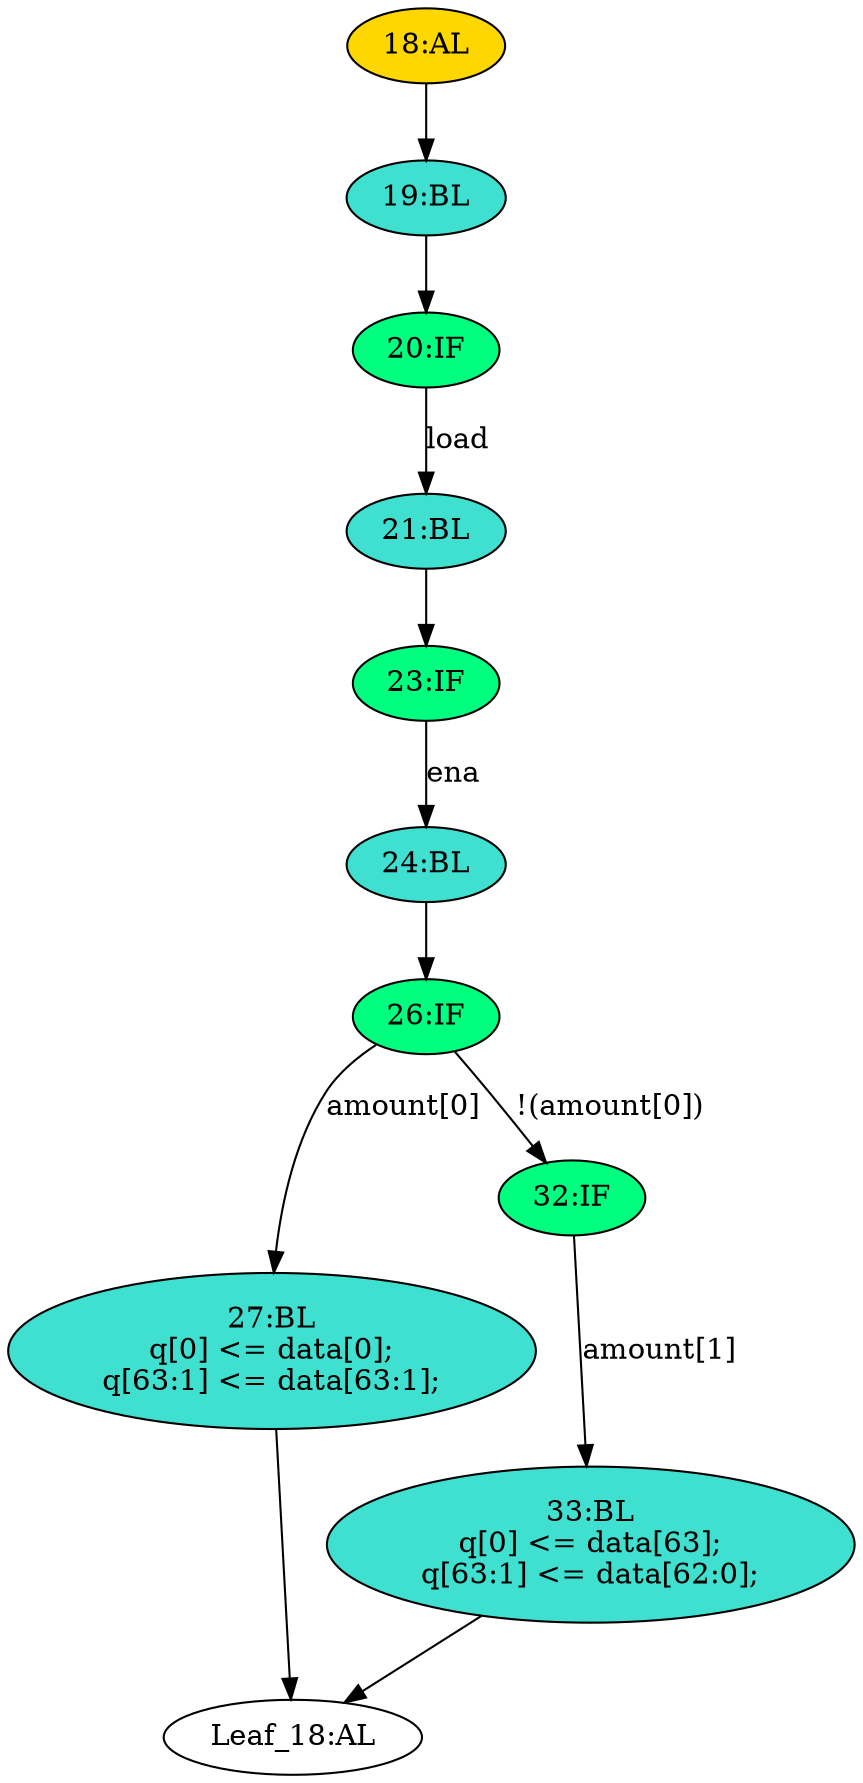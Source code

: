 strict digraph "" {
	node [label="\N"];
	"23:IF"	[ast="<pyverilog.vparser.ast.IfStatement object at 0x7f5de0317a10>",
		fillcolor=springgreen,
		label="23:IF",
		statements="[]",
		style=filled,
		typ=IfStatement];
	"24:BL"	[ast="<pyverilog.vparser.ast.Block object at 0x7f5de0317d50>",
		fillcolor=turquoise,
		label="24:BL",
		statements="[]",
		style=filled,
		typ=Block];
	"23:IF" -> "24:BL"	[cond="['ena']",
		label=ena,
		lineno=23];
	"19:BL"	[ast="<pyverilog.vparser.ast.Block object at 0x7f5de0300ad0>",
		fillcolor=turquoise,
		label="19:BL",
		statements="[]",
		style=filled,
		typ=Block];
	"20:IF"	[ast="<pyverilog.vparser.ast.IfStatement object at 0x7f5de0300b10>",
		fillcolor=springgreen,
		label="20:IF",
		statements="[]",
		style=filled,
		typ=IfStatement];
	"19:BL" -> "20:IF"	[cond="[]",
		lineno=None];
	"21:BL"	[ast="<pyverilog.vparser.ast.Block object at 0x7f5de0300b50>",
		fillcolor=turquoise,
		label="21:BL",
		statements="[]",
		style=filled,
		typ=Block];
	"21:BL" -> "23:IF"	[cond="[]",
		lineno=None];
	"Leaf_18:AL"	[def_var="['q']",
		label="Leaf_18:AL"];
	"26:IF"	[ast="<pyverilog.vparser.ast.IfStatement object at 0x7f5de0317d90>",
		fillcolor=springgreen,
		label="26:IF",
		statements="[]",
		style=filled,
		typ=IfStatement];
	"24:BL" -> "26:IF"	[cond="[]",
		lineno=None];
	"20:IF" -> "21:BL"	[cond="['load']",
		label=load,
		lineno=20];
	"27:BL"	[ast="<pyverilog.vparser.ast.Block object at 0x7f5de0300490>",
		fillcolor=turquoise,
		label="27:BL
q[0] <= data[0];
q[63:1] <= data[63:1];",
		statements="[<pyverilog.vparser.ast.NonblockingSubstitution object at 0x7f5de03004d0>, <pyverilog.vparser.ast.NonblockingSubstitution object \
at 0x7f5de0300710>]",
		style=filled,
		typ=Block];
	"27:BL" -> "Leaf_18:AL"	[cond="[]",
		lineno=None];
	"33:BL"	[ast="<pyverilog.vparser.ast.Block object at 0x7f5de0317e10>",
		fillcolor=turquoise,
		label="33:BL
q[0] <= data[63];
q[63:1] <= data[62:0];",
		statements="[<pyverilog.vparser.ast.NonblockingSubstitution object at 0x7f5de0317e50>, <pyverilog.vparser.ast.NonblockingSubstitution object \
at 0x7f5de0300110>]",
		style=filled,
		typ=Block];
	"33:BL" -> "Leaf_18:AL"	[cond="[]",
		lineno=None];
	"26:IF" -> "27:BL"	[cond="['amount']",
		label="amount[0]",
		lineno=26];
	"32:IF"	[ast="<pyverilog.vparser.ast.IfStatement object at 0x7f5de0317dd0>",
		fillcolor=springgreen,
		label="32:IF",
		statements="[]",
		style=filled,
		typ=IfStatement];
	"26:IF" -> "32:IF"	[cond="['amount']",
		label="!(amount[0])",
		lineno=26];
	"18:AL"	[ast="<pyverilog.vparser.ast.Always object at 0x7f5de0300c10>",
		clk_sens=True,
		fillcolor=gold,
		label="18:AL",
		sens="['clk']",
		statements="[]",
		style=filled,
		typ=Always,
		use_var="['load', 'ena', 'amount', 'data']"];
	"18:AL" -> "19:BL"	[cond="[]",
		lineno=None];
	"32:IF" -> "33:BL"	[cond="['amount']",
		label="amount[1]",
		lineno=32];
}

